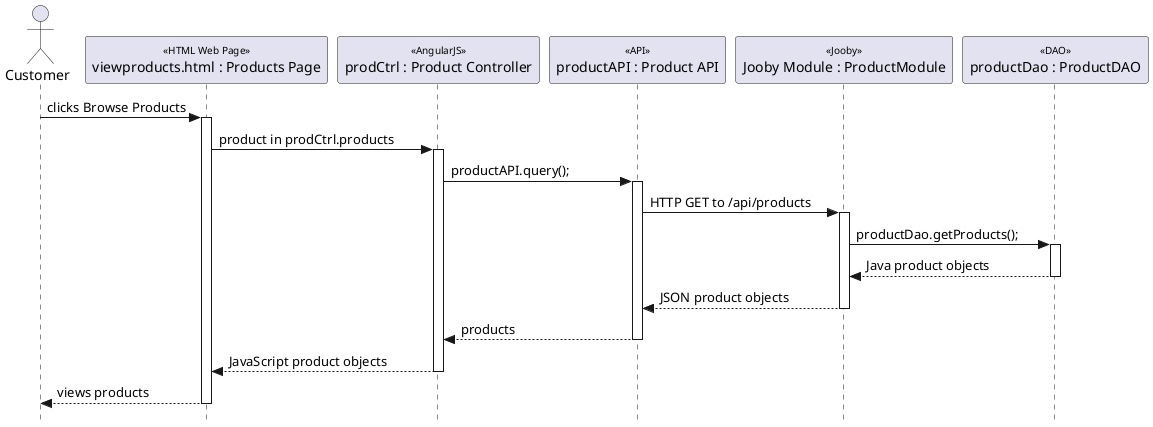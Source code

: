 @startuml
skinparam {
  Style StrictUML
  SequenceStereotype {
    Font {
      Size 10
      Style plain
    }
  }
}

actor "Customer" as customer

participant "viewproducts.html : Products Page" as productspage<<HTML Web Page>>
customer->productspage++: clicks Browse Products

Participant "prodCtrl : Product Controller" as prodctrl<<AngularJS>>
productspage->prodctrl++: product in prodCtrl.products

Participant "productAPI : Product API" as productsAPI<<API>>
prodctrl->productsAPI++: productAPI.query();

Participant "Jooby Module : ProductModule" as jooby<<Jooby>>
productsAPI->jooby++: HTTP GET to /api/products

Participant "productDao : ProductDAO" as productdao<<DAO>>
jooby->productdao++: productDao.getProducts();

productdao-->jooby: Java product objects
productdao--

jooby-->productsAPI: JSON product objects
jooby--

productsAPI-->prodctrl: products
productsAPI--

prodctrl-->productspage: JavaScript product objects
prodctrl--

productspage-->customer: views products
productspage--

@enduml